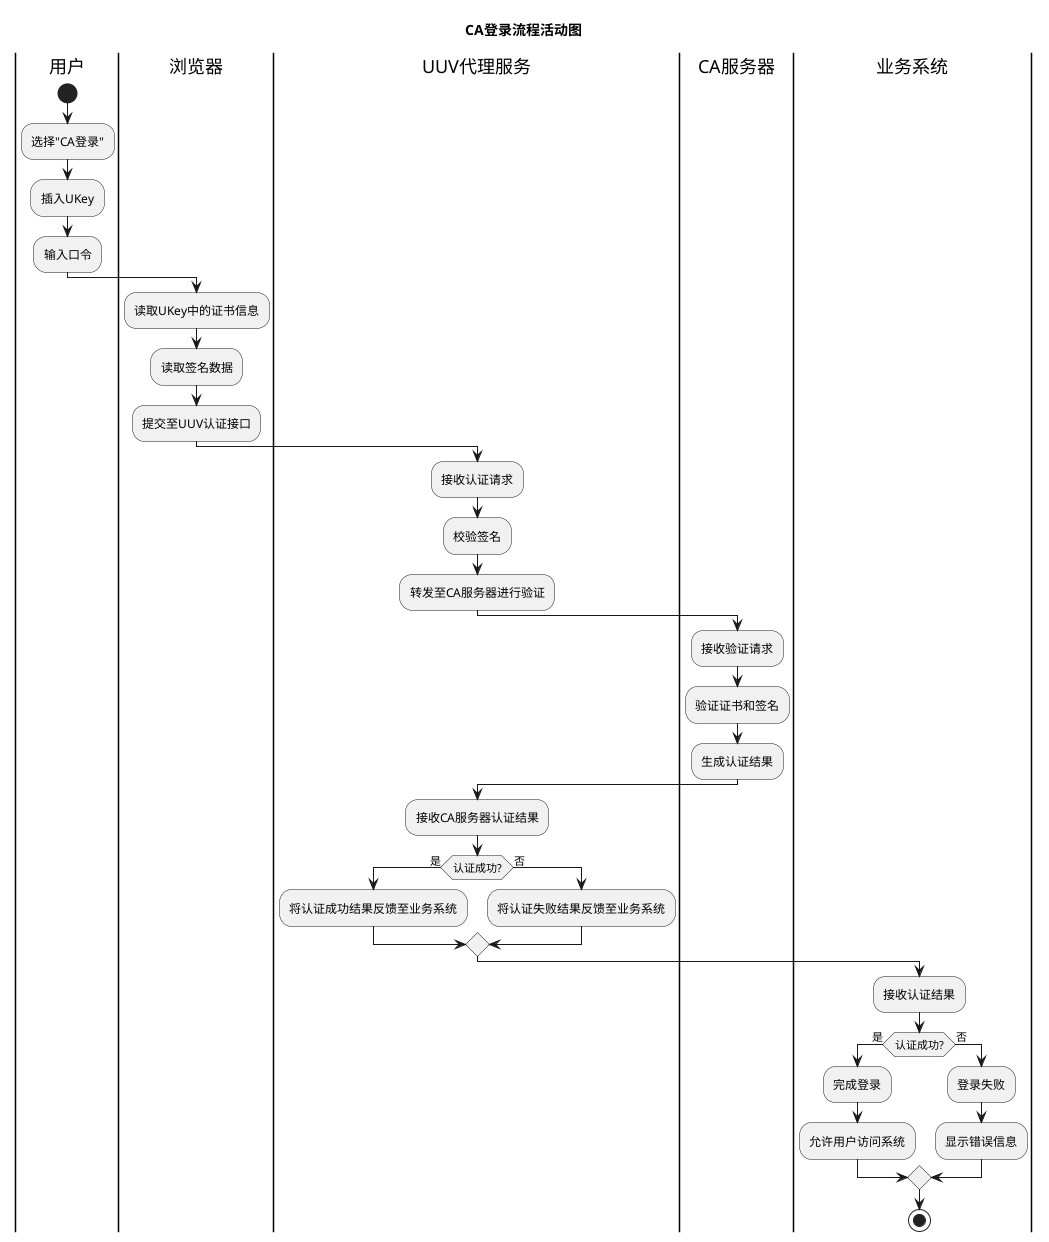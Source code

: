 @startuml CA登录流程活动图
!define RECTANGLE class

title CA登录流程活动图

|用户|
start
:选择"CA登录";
:插入UKey;
:输入口令;

|浏览器|
:读取UKey中的证书信息;
:读取签名数据;
:提交至UUV认证接口;

|UUV代理服务|
:接收认证请求;
:校验签名;
:转发至CA服务器进行验证;

|CA服务器|
:接收验证请求;
:验证证书和签名;
:生成认证结果;

|UUV代理服务|
:接收CA服务器认证结果;
if (认证成功?) then (是)
  :将认证成功结果反馈至业务系统;
else (否)
  :将认证失败结果反馈至业务系统;
endif

|业务系统|
:接收认证结果;
if (认证成功?) then (是)
  :完成登录;
  :允许用户访问系统;
else (否)
  :登录失败;
  :显示错误信息;
endif

stop

@enduml
